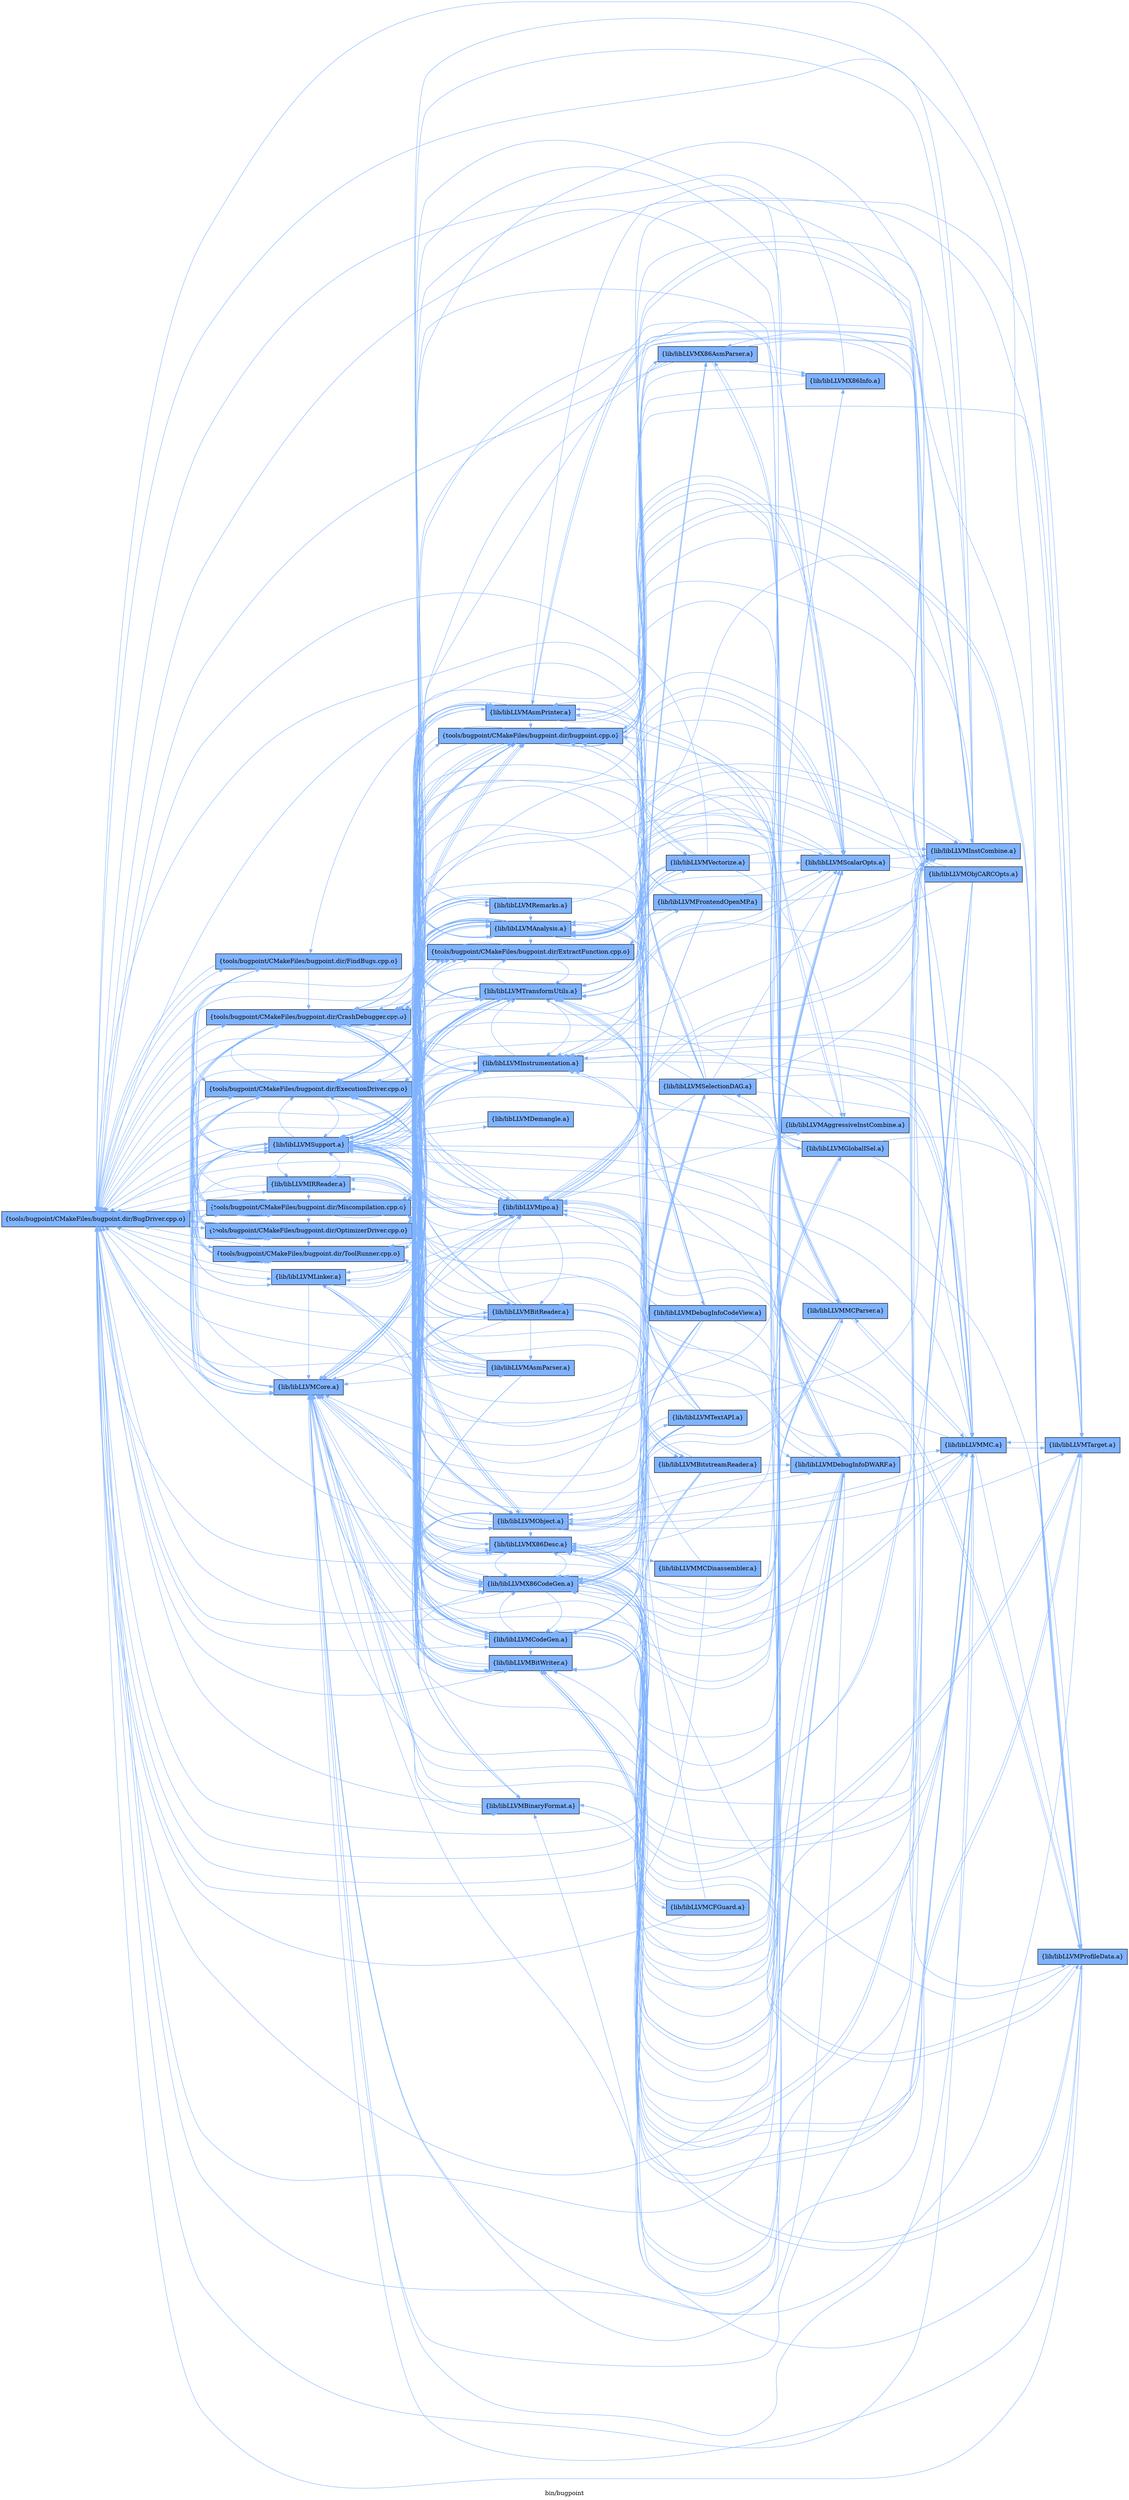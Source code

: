 digraph "bin/bugpoint" {
	label="bin/bugpoint";
	rankdir=LR;
	{ rank=same; Node0x5628b082c288;  }
	{ rank=same; Node0x5628b083e7a8; Node0x5628b083e4d8; Node0x5628b083d5d8; Node0x5628b083d308; Node0x5628b083d8a8; Node0x5628b083c408; Node0x5628b0819778; Node0x5628b0818e18; Node0x5628b08178d8; Node0x5628b083c9a8;  }
	{ rank=same; Node0x5628b083f658; Node0x5628b0837598; Node0x5628b081ab78; Node0x5628b083d3a8; Node0x5628b081b078; Node0x5628b081c478; Node0x5628b081a3a8; Node0x5628b081d468; Node0x5628b081b618; Node0x5628b081cf68; Node0x5628b08263d8; Node0x5628b082a1b8; Node0x5628b0819c78; Node0x5628b0828e58; Node0x5628b0818878; Node0x5628b083e398; Node0x5628b081e868;  }

	Node0x5628b082c288 [shape=record,shape=box,group=1,style=filled,fillcolor="0.600000 0.5 1",label="{tools/bugpoint/CMakeFiles/bugpoint.dir/BugDriver.cpp.o}"];
	Node0x5628b082c288 -> Node0x5628b083e7a8[color="0.600000 0.5 1"];
	Node0x5628b082c288 -> Node0x5628b083e4d8[color="0.600000 0.5 1"];
	Node0x5628b082c288 -> Node0x5628b083d5d8[color="0.600000 0.5 1"];
	Node0x5628b082c288 -> Node0x5628b083d308[color="0.600000 0.5 1"];
	Node0x5628b082c288 -> Node0x5628b083d8a8[color="0.600000 0.5 1"];
	Node0x5628b082c288 -> Node0x5628b083c408[color="0.600000 0.5 1"];
	Node0x5628b082c288 -> Node0x5628b0819778[color="0.600000 0.5 1"];
	Node0x5628b082c288 -> Node0x5628b0818e18[color="0.600000 0.5 1"];
	Node0x5628b082c288 -> Node0x5628b08178d8[color="0.600000 0.5 1"];
	Node0x5628b082c288 -> Node0x5628b083c9a8[color="0.600000 0.5 1"];
	Node0x5628b083e7a8 [shape=record,shape=box,group=1,style=filled,fillcolor="0.600000 0.5 1",label="{tools/bugpoint/CMakeFiles/bugpoint.dir/CrashDebugger.cpp.o}"];
	Node0x5628b083e7a8 -> Node0x5628b082c288[color="0.600000 0.5 1"];
	Node0x5628b083e7a8 -> Node0x5628b083e4d8[color="0.600000 0.5 1"];
	Node0x5628b083e7a8 -> Node0x5628b083f658[color="0.600000 0.5 1"];
	Node0x5628b083e7a8 -> Node0x5628b083d8a8[color="0.600000 0.5 1"];
	Node0x5628b083e7a8 -> Node0x5628b0837598[color="0.600000 0.5 1"];
	Node0x5628b083e7a8 -> Node0x5628b081ab78[color="0.600000 0.5 1"];
	Node0x5628b083e7a8 -> Node0x5628b0819778[color="0.600000 0.5 1"];
	Node0x5628b083e7a8 -> Node0x5628b083c9a8[color="0.600000 0.5 1"];
	Node0x5628b083e7a8 -> Node0x5628b083d3a8[color="0.600000 0.5 1"];
	Node0x5628b083e4d8 [shape=record,shape=box,group=1,style=filled,fillcolor="0.600000 0.5 1",label="{tools/bugpoint/CMakeFiles/bugpoint.dir/ExecutionDriver.cpp.o}"];
	Node0x5628b083e4d8 -> Node0x5628b082c288[color="0.600000 0.5 1"];
	Node0x5628b083e4d8 -> Node0x5628b083e7a8[color="0.600000 0.5 1"];
	Node0x5628b083e4d8 -> Node0x5628b083d8a8[color="0.600000 0.5 1"];
	Node0x5628b083e4d8 -> Node0x5628b083c408[color="0.600000 0.5 1"];
	Node0x5628b083e4d8 -> Node0x5628b083c9a8[color="0.600000 0.5 1"];
	Node0x5628b083d5d8 [shape=record,shape=box,group=1,style=filled,fillcolor="0.600000 0.5 1",label="{tools/bugpoint/CMakeFiles/bugpoint.dir/FindBugs.cpp.o}"];
	Node0x5628b083d5d8 -> Node0x5628b082c288[color="0.600000 0.5 1"];
	Node0x5628b083d5d8 -> Node0x5628b083e7a8[color="0.600000 0.5 1"];
	Node0x5628b083d5d8 -> Node0x5628b083e4d8[color="0.600000 0.5 1"];
	Node0x5628b083d5d8 -> Node0x5628b083d308[color="0.600000 0.5 1"];
	Node0x5628b083d5d8 -> Node0x5628b083d8a8[color="0.600000 0.5 1"];
	Node0x5628b083d5d8 -> Node0x5628b083c9a8[color="0.600000 0.5 1"];
	Node0x5628b083d308 [shape=record,shape=box,group=1,style=filled,fillcolor="0.600000 0.5 1",label="{tools/bugpoint/CMakeFiles/bugpoint.dir/Miscompilation.cpp.o}"];
	Node0x5628b083d308 -> Node0x5628b082c288[color="0.600000 0.5 1"];
	Node0x5628b083d308 -> Node0x5628b083e7a8[color="0.600000 0.5 1"];
	Node0x5628b083d308 -> Node0x5628b083e4d8[color="0.600000 0.5 1"];
	Node0x5628b083d308 -> Node0x5628b083f658[color="0.600000 0.5 1"];
	Node0x5628b083d308 -> Node0x5628b083d5d8[color="0.600000 0.5 1"];
	Node0x5628b083d308 -> Node0x5628b083d8a8[color="0.600000 0.5 1"];
	Node0x5628b083d308 -> Node0x5628b083c408[color="0.600000 0.5 1"];
	Node0x5628b083d308 -> Node0x5628b0837598[color="0.600000 0.5 1"];
	Node0x5628b083d308 -> Node0x5628b0819778[color="0.600000 0.5 1"];
	Node0x5628b083d308 -> Node0x5628b08178d8[color="0.600000 0.5 1"];
	Node0x5628b083d308 -> Node0x5628b083c9a8[color="0.600000 0.5 1"];
	Node0x5628b083d308 -> Node0x5628b083d3a8[color="0.600000 0.5 1"];
	Node0x5628b083d8a8 [shape=record,shape=box,group=1,style=filled,fillcolor="0.600000 0.5 1",label="{tools/bugpoint/CMakeFiles/bugpoint.dir/OptimizerDriver.cpp.o}"];
	Node0x5628b083d8a8 -> Node0x5628b082c288[color="0.600000 0.5 1"];
	Node0x5628b083d8a8 -> Node0x5628b083e7a8[color="0.600000 0.5 1"];
	Node0x5628b083d8a8 -> Node0x5628b083e4d8[color="0.600000 0.5 1"];
	Node0x5628b083d8a8 -> Node0x5628b083c408[color="0.600000 0.5 1"];
	Node0x5628b083d8a8 -> Node0x5628b081b078[color="0.600000 0.5 1"];
	Node0x5628b083d8a8 -> Node0x5628b083c9a8[color="0.600000 0.5 1"];
	Node0x5628b083c408 [shape=record,shape=box,group=1,style=filled,fillcolor="0.600000 0.5 1",label="{tools/bugpoint/CMakeFiles/bugpoint.dir/ToolRunner.cpp.o}"];
	Node0x5628b083c408 -> Node0x5628b082c288[color="0.600000 0.5 1"];
	Node0x5628b083c408 -> Node0x5628b083e7a8[color="0.600000 0.5 1"];
	Node0x5628b083c408 -> Node0x5628b083e4d8[color="0.600000 0.5 1"];
	Node0x5628b083c408 -> Node0x5628b083d5d8[color="0.600000 0.5 1"];
	Node0x5628b083c408 -> Node0x5628b083c9a8[color="0.600000 0.5 1"];
	Node0x5628b0819778 [shape=record,shape=box,group=1,style=filled,fillcolor="0.600000 0.5 1",label="{lib/libLLVMCore.a}"];
	Node0x5628b0819778 -> Node0x5628b082c288[color="0.600000 0.5 1"];
	Node0x5628b0819778 -> Node0x5628b083c9a8[color="0.600000 0.5 1"];
	Node0x5628b0819778 -> Node0x5628b083e7a8[color="0.600000 0.5 1"];
	Node0x5628b0819778 -> Node0x5628b081c478[color="0.600000 0.5 1"];
	Node0x5628b0819778 -> Node0x5628b081ab78[color="0.600000 0.5 1"];
	Node0x5628b0819778 -> Node0x5628b081b078[color="0.600000 0.5 1"];
	Node0x5628b0819778 -> Node0x5628b081a3a8[color="0.600000 0.5 1"];
	Node0x5628b0819778 -> Node0x5628b081d468[color="0.600000 0.5 1"];
	Node0x5628b0819778 -> Node0x5628b081b618[color="0.600000 0.5 1"];
	Node0x5628b0819778 -> Node0x5628b083f658[color="0.600000 0.5 1"];
	Node0x5628b0819778 -> Node0x5628b083d5d8[color="0.600000 0.5 1"];
	Node0x5628b0819778 -> Node0x5628b081cf68[color="0.600000 0.5 1"];
	Node0x5628b0819778 -> Node0x5628b083e4d8[color="0.600000 0.5 1"];
	Node0x5628b0819778 -> Node0x5628b0837598[color="0.600000 0.5 1"];
	Node0x5628b0818e18 [shape=record,shape=box,group=1,style=filled,fillcolor="0.600000 0.5 1",label="{lib/libLLVMIRReader.a}"];
	Node0x5628b0818e18 -> Node0x5628b082c288[color="0.600000 0.5 1"];
	Node0x5628b0818e18 -> Node0x5628b083e7a8[color="0.600000 0.5 1"];
	Node0x5628b0818e18 -> Node0x5628b083d308[color="0.600000 0.5 1"];
	Node0x5628b0818e18 -> Node0x5628b081a3a8[color="0.600000 0.5 1"];
	Node0x5628b0818e18 -> Node0x5628b0819778[color="0.600000 0.5 1"];
	Node0x5628b0818e18 -> Node0x5628b083c9a8[color="0.600000 0.5 1"];
	Node0x5628b0818e18 -> Node0x5628b08263d8[color="0.600000 0.5 1"];
	Node0x5628b0818e18 -> Node0x5628b082a1b8[color="0.600000 0.5 1"];
	Node0x5628b08178d8 [shape=record,shape=box,group=1,style=filled,fillcolor="0.600000 0.5 1",label="{lib/libLLVMLinker.a}"];
	Node0x5628b08178d8 -> Node0x5628b082c288[color="0.600000 0.5 1"];
	Node0x5628b08178d8 -> Node0x5628b083e7a8[color="0.600000 0.5 1"];
	Node0x5628b08178d8 -> Node0x5628b081c478[color="0.600000 0.5 1"];
	Node0x5628b08178d8 -> Node0x5628b081ab78[color="0.600000 0.5 1"];
	Node0x5628b08178d8 -> Node0x5628b0819778[color="0.600000 0.5 1"];
	Node0x5628b08178d8 -> Node0x5628b0819c78[color="0.600000 0.5 1"];
	Node0x5628b08178d8 -> Node0x5628b083c9a8[color="0.600000 0.5 1"];
	Node0x5628b08178d8 -> Node0x5628b083d3a8[color="0.600000 0.5 1"];
	Node0x5628b08178d8 -> Node0x5628b0828e58[color="0.600000 0.5 1"];
	Node0x5628b083c9a8 [shape=record,shape=box,group=1,style=filled,fillcolor="0.600000 0.5 1",label="{lib/libLLVMSupport.a}"];
	Node0x5628b083c9a8 -> Node0x5628b082c288[color="0.600000 0.5 1"];
	Node0x5628b083c9a8 -> Node0x5628b083e7a8[color="0.600000 0.5 1"];
	Node0x5628b083c9a8 -> Node0x5628b083e4d8[color="0.600000 0.5 1"];
	Node0x5628b083c9a8 -> Node0x5628b081c478[color="0.600000 0.5 1"];
	Node0x5628b083c9a8 -> Node0x5628b081ab78[color="0.600000 0.5 1"];
	Node0x5628b083c9a8 -> Node0x5628b081a3a8[color="0.600000 0.5 1"];
	Node0x5628b083c9a8 -> Node0x5628b0819778[color="0.600000 0.5 1"];
	Node0x5628b083c9a8 -> Node0x5628b0837598[color="0.600000 0.5 1"];
	Node0x5628b083c9a8 -> Node0x5628b081b078[color="0.600000 0.5 1"];
	Node0x5628b083c9a8 -> Node0x5628b083c408[color="0.600000 0.5 1"];
	Node0x5628b083c9a8 -> Node0x5628b081b618[color="0.600000 0.5 1"];
	Node0x5628b083c9a8 -> Node0x5628b0818878[color="0.600000 0.5 1"];
	Node0x5628b083c9a8 -> Node0x5628b0818e18[color="0.600000 0.5 1"];
	Node0x5628b083c9a8 -> Node0x5628b0819c78[color="0.600000 0.5 1"];
	Node0x5628b083c9a8 -> Node0x5628b083f658[color="0.600000 0.5 1"];
	Node0x5628b083c9a8 -> Node0x5628b083e398[color="0.600000 0.5 1"];
	Node0x5628b083c9a8 -> Node0x5628b081e868[color="0.600000 0.5 1"];
	Node0x5628b083c9a8 -> Node0x5628b0828e58[color="0.600000 0.5 1"];
	Node0x5628b083f658 [shape=record,shape=box,group=1,style=filled,fillcolor="0.600000 0.5 1",label="{tools/bugpoint/CMakeFiles/bugpoint.dir/ExtractFunction.cpp.o}"];
	Node0x5628b083f658 -> Node0x5628b082c288[color="0.600000 0.5 1"];
	Node0x5628b083f658 -> Node0x5628b083e7a8[color="0.600000 0.5 1"];
	Node0x5628b083f658 -> Node0x5628b083e4d8[color="0.600000 0.5 1"];
	Node0x5628b083f658 -> Node0x5628b083d8a8[color="0.600000 0.5 1"];
	Node0x5628b083f658 -> Node0x5628b0819778[color="0.600000 0.5 1"];
	Node0x5628b083f658 -> Node0x5628b083c9a8[color="0.600000 0.5 1"];
	Node0x5628b083f658 -> Node0x5628b083d3a8[color="0.600000 0.5 1"];
	Node0x5628b0837598 [shape=record,shape=box,group=1,style=filled,fillcolor="0.600000 0.5 1",label="{tools/bugpoint/CMakeFiles/bugpoint.dir/bugpoint.cpp.o}"];
	Node0x5628b0837598 -> Node0x5628b082c288[color="0.600000 0.5 1"];
	Node0x5628b0837598 -> Node0x5628b083e7a8[color="0.600000 0.5 1"];
	Node0x5628b0837598 -> Node0x5628b083e4d8[color="0.600000 0.5 1"];
	Node0x5628b0837598 -> Node0x5628b081bf78[color="0.600000 0.5 1"];
	Node0x5628b0837598 -> Node0x5628b081c478[color="0.600000 0.5 1"];
	Node0x5628b0837598 -> Node0x5628b081b618[color="0.600000 0.5 1"];
	Node0x5628b0837598 -> Node0x5628b081bb18[color="0.600000 0.5 1"];
	Node0x5628b0837598 -> Node0x5628b081ab78[color="0.600000 0.5 1"];
	Node0x5628b0837598 -> Node0x5628b081a3a8[color="0.600000 0.5 1"];
	Node0x5628b0837598 -> Node0x5628b0819778[color="0.600000 0.5 1"];
	Node0x5628b0837598 -> Node0x5628b0819c78[color="0.600000 0.5 1"];
	Node0x5628b0837598 -> Node0x5628b0819318[color="0.600000 0.5 1"];
	Node0x5628b0837598 -> Node0x5628b0818378[color="0.600000 0.5 1"];
	Node0x5628b0837598 -> Node0x5628b0818878[color="0.600000 0.5 1"];
	Node0x5628b0837598 -> Node0x5628b083bfa8[color="0.600000 0.5 1"];
	Node0x5628b0837598 -> Node0x5628b083c4f8[color="0.600000 0.5 1"];
	Node0x5628b0837598 -> Node0x5628b083c9a8[color="0.600000 0.5 1"];
	Node0x5628b0837598 -> Node0x5628b083d0d8[color="0.600000 0.5 1"];
	Node0x5628b0837598 -> Node0x5628b083d3a8[color="0.600000 0.5 1"];
	Node0x5628b0837598 -> Node0x5628b083d948[color="0.600000 0.5 1"];
	Node0x5628b081ab78 [shape=record,shape=box,group=1,style=filled,fillcolor="0.600000 0.5 1",label="{lib/libLLVMAnalysis.a}"];
	Node0x5628b081ab78 -> Node0x5628b082c288[color="0.600000 0.5 1"];
	Node0x5628b081ab78 -> Node0x5628b083e7a8[color="0.600000 0.5 1"];
	Node0x5628b081ab78 -> Node0x5628b081c478[color="0.600000 0.5 1"];
	Node0x5628b081ab78 -> Node0x5628b0819778[color="0.600000 0.5 1"];
	Node0x5628b081ab78 -> Node0x5628b083c9a8[color="0.600000 0.5 1"];
	Node0x5628b081ab78 -> Node0x5628b0837598[color="0.600000 0.5 1"];
	Node0x5628b081ab78 -> Node0x5628b083e4d8[color="0.600000 0.5 1"];
	Node0x5628b081ab78 -> Node0x5628b083d308[color="0.600000 0.5 1"];
	Node0x5628b081ab78 -> Node0x5628b083f658[color="0.600000 0.5 1"];
	Node0x5628b081ab78 -> Node0x5628b081d468[color="0.600000 0.5 1"];
	Node0x5628b081ab78 -> Node0x5628b0828e58[color="0.600000 0.5 1"];
	Node0x5628b081ab78 -> Node0x5628b0828908[color="0.600000 0.5 1"];
	Node0x5628b081ab78 -> Node0x5628b081a3a8[color="0.600000 0.5 1"];
	Node0x5628b081ab78 -> Node0x5628b083c408[color="0.600000 0.5 1"];
	Node0x5628b081ab78 -> Node0x5628b083c4f8[color="0.600000 0.5 1"];
	Node0x5628b081ab78 -> Node0x5628b0819c78[color="0.600000 0.5 1"];
	Node0x5628b083d3a8 [shape=record,shape=box,group=1,style=filled,fillcolor="0.600000 0.5 1",label="{lib/libLLVMTransformUtils.a}"];
	Node0x5628b083d3a8 -> Node0x5628b082c288[color="0.600000 0.5 1"];
	Node0x5628b083d3a8 -> Node0x5628b083c9a8[color="0.600000 0.5 1"];
	Node0x5628b083d3a8 -> Node0x5628b083e7a8[color="0.600000 0.5 1"];
	Node0x5628b083d3a8 -> Node0x5628b083e4d8[color="0.600000 0.5 1"];
	Node0x5628b083d3a8 -> Node0x5628b081c478[color="0.600000 0.5 1"];
	Node0x5628b083d3a8 -> Node0x5628b081ab78[color="0.600000 0.5 1"];
	Node0x5628b083d3a8 -> Node0x5628b081a3a8[color="0.600000 0.5 1"];
	Node0x5628b083d3a8 -> Node0x5628b0819778[color="0.600000 0.5 1"];
	Node0x5628b083d3a8 -> Node0x5628b0819c78[color="0.600000 0.5 1"];
	Node0x5628b083d3a8 -> Node0x5628b083c4f8[color="0.600000 0.5 1"];
	Node0x5628b083d3a8 -> Node0x5628b083d308[color="0.600000 0.5 1"];
	Node0x5628b083d3a8 -> Node0x5628b0837598[color="0.600000 0.5 1"];
	Node0x5628b083d3a8 -> Node0x5628b0818378[color="0.600000 0.5 1"];
	Node0x5628b083d3a8 -> Node0x5628b081b078[color="0.600000 0.5 1"];
	Node0x5628b083d3a8 -> Node0x5628b083bfa8[color="0.600000 0.5 1"];
	Node0x5628b083d3a8 -> Node0x5628b083c408[color="0.600000 0.5 1"];
	Node0x5628b083d3a8 -> Node0x5628b083f658[color="0.600000 0.5 1"];
	Node0x5628b083d3a8 -> Node0x5628b0818878[color="0.600000 0.5 1"];
	Node0x5628b083d3a8 -> Node0x5628b08178d8[color="0.600000 0.5 1"];
	Node0x5628b081b078 [shape=record,shape=box,group=1,style=filled,fillcolor="0.600000 0.5 1",label="{lib/libLLVMBitWriter.a}"];
	Node0x5628b081b078 -> Node0x5628b082c288[color="0.600000 0.5 1"];
	Node0x5628b081b078 -> Node0x5628b083e7a8[color="0.600000 0.5 1"];
	Node0x5628b081b078 -> Node0x5628b0837598[color="0.600000 0.5 1"];
	Node0x5628b081b078 -> Node0x5628b081c478[color="0.600000 0.5 1"];
	Node0x5628b081b078 -> Node0x5628b081ab78[color="0.600000 0.5 1"];
	Node0x5628b081b078 -> Node0x5628b0819778[color="0.600000 0.5 1"];
	Node0x5628b081b078 -> Node0x5628b083c9a8[color="0.600000 0.5 1"];
	Node0x5628b081b078 -> Node0x5628b0828e58[color="0.600000 0.5 1"];
	Node0x5628b081b078 -> Node0x5628b0828408[color="0.600000 0.5 1"];
	Node0x5628b081bf78 [shape=record,shape=box,group=1,style=filled,fillcolor="0.600000 0.5 1",label="{lib/libLLVMX86AsmParser.a}"];
	Node0x5628b081bf78 -> Node0x5628b082c288[color="0.600000 0.5 1"];
	Node0x5628b081bf78 -> Node0x5628b083e7a8[color="0.600000 0.5 1"];
	Node0x5628b081bf78 -> Node0x5628b081b618[color="0.600000 0.5 1"];
	Node0x5628b081bf78 -> Node0x5628b081bb18[color="0.600000 0.5 1"];
	Node0x5628b081bf78 -> Node0x5628b083c9a8[color="0.600000 0.5 1"];
	Node0x5628b081bf78 -> Node0x5628b0827f08[color="0.600000 0.5 1"];
	Node0x5628b081bf78 -> Node0x5628b0828408[color="0.600000 0.5 1"];
	Node0x5628b081c478 [shape=record,shape=box,group=1,style=filled,fillcolor="0.600000 0.5 1",label="{lib/libLLVMX86CodeGen.a}"];
	Node0x5628b081c478 -> Node0x5628b082c288[color="0.600000 0.5 1"];
	Node0x5628b081c478 -> Node0x5628b0837598[color="0.600000 0.5 1"];
	Node0x5628b081c478 -> Node0x5628b081b618[color="0.600000 0.5 1"];
	Node0x5628b081c478 -> Node0x5628b081bb18[color="0.600000 0.5 1"];
	Node0x5628b081c478 -> Node0x5628b081a3a8[color="0.600000 0.5 1"];
	Node0x5628b081c478 -> Node0x5628b0819778[color="0.600000 0.5 1"];
	Node0x5628b081c478 -> Node0x5628b083c9a8[color="0.600000 0.5 1"];
	Node0x5628b081c478 -> Node0x5628b083e398[color="0.600000 0.5 1"];
	Node0x5628b081c478 -> Node0x5628b0828408[color="0.600000 0.5 1"];
	Node0x5628b081c478 -> Node0x5628b083e7a8[color="0.600000 0.5 1"];
	Node0x5628b081c478 -> Node0x5628b081ab78[color="0.600000 0.5 1"];
	Node0x5628b081c478 -> Node0x5628b082c058[color="0.600000 0.5 1"];
	Node0x5628b081c478 -> Node0x5628b083d0d8[color="0.600000 0.5 1"];
	Node0x5628b081c478 -> Node0x5628b083f1a8[color="0.600000 0.5 1"];
	Node0x5628b081c478 -> Node0x5628b082d098[color="0.600000 0.5 1"];
	Node0x5628b081c478 -> Node0x5628b0828908[color="0.600000 0.5 1"];
	Node0x5628b081c478 -> Node0x5628b083d3a8[color="0.600000 0.5 1"];
	Node0x5628b081b618 [shape=record,shape=box,group=1,style=filled,fillcolor="0.600000 0.5 1",label="{lib/libLLVMX86Desc.a}"];
	Node0x5628b081b618 -> Node0x5628b082c288[color="0.600000 0.5 1"];
	Node0x5628b081b618 -> Node0x5628b083e7a8[color="0.600000 0.5 1"];
	Node0x5628b081b618 -> Node0x5628b083c9a8[color="0.600000 0.5 1"];
	Node0x5628b081b618 -> Node0x5628b0828408[color="0.600000 0.5 1"];
	Node0x5628b081b618 -> Node0x5628b081c478[color="0.600000 0.5 1"];
	Node0x5628b081b618 -> Node0x5628b081bb18[color="0.600000 0.5 1"];
	Node0x5628b081b618 -> Node0x5628b083dda8[color="0.600000 0.5 1"];
	Node0x5628b081b618 -> Node0x5628b0837598[color="0.600000 0.5 1"];
	Node0x5628b081b618 -> Node0x5628b081bf78[color="0.600000 0.5 1"];
	Node0x5628b081b618 -> Node0x5628b081d468[color="0.600000 0.5 1"];
	Node0x5628b081bb18 [shape=record,shape=box,group=1,style=filled,fillcolor="0.600000 0.5 1",label="{lib/libLLVMX86Info.a}"];
	Node0x5628b081bb18 -> Node0x5628b082c288[color="0.600000 0.5 1"];
	Node0x5628b081bb18 -> Node0x5628b083c9a8[color="0.600000 0.5 1"];
	Node0x5628b081a3a8 [shape=record,shape=box,group=1,style=filled,fillcolor="0.600000 0.5 1",label="{lib/libLLVMCodeGen.a}"];
	Node0x5628b081a3a8 -> Node0x5628b082c288[color="0.600000 0.5 1"];
	Node0x5628b081a3a8 -> Node0x5628b083e7a8[color="0.600000 0.5 1"];
	Node0x5628b081a3a8 -> Node0x5628b081c478[color="0.600000 0.5 1"];
	Node0x5628b081a3a8 -> Node0x5628b081ab78[color="0.600000 0.5 1"];
	Node0x5628b081a3a8 -> Node0x5628b0819778[color="0.600000 0.5 1"];
	Node0x5628b081a3a8 -> Node0x5628b083c9a8[color="0.600000 0.5 1"];
	Node0x5628b081a3a8 -> Node0x5628b0837598[color="0.600000 0.5 1"];
	Node0x5628b081a3a8 -> Node0x5628b0828408[color="0.600000 0.5 1"];
	Node0x5628b081a3a8 -> Node0x5628b083d3a8[color="0.600000 0.5 1"];
	Node0x5628b081a3a8 -> Node0x5628b081b618[color="0.600000 0.5 1"];
	Node0x5628b081a3a8 -> Node0x5628b083e4d8[color="0.600000 0.5 1"];
	Node0x5628b081a3a8 -> Node0x5628b083d0d8[color="0.600000 0.5 1"];
	Node0x5628b081a3a8 -> Node0x5628b083f658[color="0.600000 0.5 1"];
	Node0x5628b081a3a8 -> Node0x5628b081b078[color="0.600000 0.5 1"];
	Node0x5628b081a3a8 -> Node0x5628b083c408[color="0.600000 0.5 1"];
	Node0x5628b081a3a8 -> Node0x5628b0828908[color="0.600000 0.5 1"];
	Node0x5628b081a3a8 -> Node0x5628b083c4f8[color="0.600000 0.5 1"];
	Node0x5628b081a3a8 -> Node0x5628b083d308[color="0.600000 0.5 1"];
	Node0x5628b081a3a8 -> Node0x5628b083e398[color="0.600000 0.5 1"];
	Node0x5628b0819c78 [shape=record,shape=box,group=1,style=filled,fillcolor="0.600000 0.5 1",label="{lib/libLLVMipo.a}"];
	Node0x5628b0819c78 -> Node0x5628b082c288[color="0.600000 0.5 1"];
	Node0x5628b0819c78 -> Node0x5628b081c478[color="0.600000 0.5 1"];
	Node0x5628b0819c78 -> Node0x5628b081ab78[color="0.600000 0.5 1"];
	Node0x5628b0819c78 -> Node0x5628b081a3a8[color="0.600000 0.5 1"];
	Node0x5628b0819c78 -> Node0x5628b0819778[color="0.600000 0.5 1"];
	Node0x5628b0819c78 -> Node0x5628b083c9a8[color="0.600000 0.5 1"];
	Node0x5628b0819c78 -> Node0x5628b083d3a8[color="0.600000 0.5 1"];
	Node0x5628b0819c78 -> Node0x5628b083d308[color="0.600000 0.5 1"];
	Node0x5628b0819c78 -> Node0x5628b081b078[color="0.600000 0.5 1"];
	Node0x5628b0819c78 -> Node0x5628b083e7a8[color="0.600000 0.5 1"];
	Node0x5628b0819c78 -> Node0x5628b083e4d8[color="0.600000 0.5 1"];
	Node0x5628b0819c78 -> Node0x5628b0837598[color="0.600000 0.5 1"];
	Node0x5628b0819c78 -> Node0x5628b0818e18[color="0.600000 0.5 1"];
	Node0x5628b0819c78 -> Node0x5628b08178d8[color="0.600000 0.5 1"];
	Node0x5628b0819c78 -> Node0x5628b082a1b8[color="0.600000 0.5 1"];
	Node0x5628b0819c78 -> Node0x5628b08278c8[color="0.600000 0.5 1"];
	Node0x5628b0819c78 -> Node0x5628b0819318[color="0.600000 0.5 1"];
	Node0x5628b0819c78 -> Node0x5628b0818378[color="0.600000 0.5 1"];
	Node0x5628b0819c78 -> Node0x5628b0818878[color="0.600000 0.5 1"];
	Node0x5628b0819c78 -> Node0x5628b083c4f8[color="0.600000 0.5 1"];
	Node0x5628b0819c78 -> Node0x5628b083d948[color="0.600000 0.5 1"];
	Node0x5628b0819c78 -> Node0x5628b0828908[color="0.600000 0.5 1"];
	Node0x5628b0819c78 -> Node0x5628b083f658[color="0.600000 0.5 1"];
	Node0x5628b0819c78 -> Node0x5628b083c408[color="0.600000 0.5 1"];
	Node0x5628b0819318 [shape=record,shape=box,group=1,style=filled,fillcolor="0.600000 0.5 1",label="{lib/libLLVMAggressiveInstCombine.a}"];
	Node0x5628b0819318 -> Node0x5628b082c288[color="0.600000 0.5 1"];
	Node0x5628b0819318 -> Node0x5628b081c478[color="0.600000 0.5 1"];
	Node0x5628b0819318 -> Node0x5628b081ab78[color="0.600000 0.5 1"];
	Node0x5628b0819318 -> Node0x5628b081a3a8[color="0.600000 0.5 1"];
	Node0x5628b0819318 -> Node0x5628b0819778[color="0.600000 0.5 1"];
	Node0x5628b0819318 -> Node0x5628b083c9a8[color="0.600000 0.5 1"];
	Node0x5628b0819318 -> Node0x5628b083d3a8[color="0.600000 0.5 1"];
	Node0x5628b0818378 [shape=record,shape=box,group=1,style=filled,fillcolor="0.600000 0.5 1",label="{lib/libLLVMInstCombine.a}"];
	Node0x5628b0818378 -> Node0x5628b082c288[color="0.600000 0.5 1"];
	Node0x5628b0818378 -> Node0x5628b083e7a8[color="0.600000 0.5 1"];
	Node0x5628b0818378 -> Node0x5628b083e4d8[color="0.600000 0.5 1"];
	Node0x5628b0818378 -> Node0x5628b0837598[color="0.600000 0.5 1"];
	Node0x5628b0818378 -> Node0x5628b081c478[color="0.600000 0.5 1"];
	Node0x5628b0818378 -> Node0x5628b081ab78[color="0.600000 0.5 1"];
	Node0x5628b0818378 -> Node0x5628b081a3a8[color="0.600000 0.5 1"];
	Node0x5628b0818378 -> Node0x5628b0819778[color="0.600000 0.5 1"];
	Node0x5628b0818378 -> Node0x5628b0819c78[color="0.600000 0.5 1"];
	Node0x5628b0818378 -> Node0x5628b083c9a8[color="0.600000 0.5 1"];
	Node0x5628b0818378 -> Node0x5628b083d3a8[color="0.600000 0.5 1"];
	Node0x5628b0818378 -> Node0x5628b083d308[color="0.600000 0.5 1"];
	Node0x5628b0818378 -> Node0x5628b081b078[color="0.600000 0.5 1"];
	Node0x5628b0818878 [shape=record,shape=box,group=1,style=filled,fillcolor="0.600000 0.5 1",label="{lib/libLLVMInstrumentation.a}"];
	Node0x5628b0818878 -> Node0x5628b082c288[color="0.600000 0.5 1"];
	Node0x5628b0818878 -> Node0x5628b083e7a8[color="0.600000 0.5 1"];
	Node0x5628b0818878 -> Node0x5628b081c478[color="0.600000 0.5 1"];
	Node0x5628b0818878 -> Node0x5628b081ab78[color="0.600000 0.5 1"];
	Node0x5628b0818878 -> Node0x5628b0819778[color="0.600000 0.5 1"];
	Node0x5628b0818878 -> Node0x5628b083c9a8[color="0.600000 0.5 1"];
	Node0x5628b0818878 -> Node0x5628b0819c78[color="0.600000 0.5 1"];
	Node0x5628b0818878 -> Node0x5628b0828908[color="0.600000 0.5 1"];
	Node0x5628b0818878 -> Node0x5628b083e4d8[color="0.600000 0.5 1"];
	Node0x5628b0818878 -> Node0x5628b083d308[color="0.600000 0.5 1"];
	Node0x5628b0818878 -> Node0x5628b0837598[color="0.600000 0.5 1"];
	Node0x5628b0818878 -> Node0x5628b081a3a8[color="0.600000 0.5 1"];
	Node0x5628b0818878 -> Node0x5628b0818378[color="0.600000 0.5 1"];
	Node0x5628b0818878 -> Node0x5628b083d3a8[color="0.600000 0.5 1"];
	Node0x5628b0818878 -> Node0x5628b0828408[color="0.600000 0.5 1"];
	Node0x5628b083bfa8 [shape=record,shape=box,group=1,style=filled,fillcolor="0.600000 0.5 1",label="{lib/libLLVMObjCARCOpts.a}"];
	Node0x5628b083bfa8 -> Node0x5628b082c288[color="0.600000 0.5 1"];
	Node0x5628b083bfa8 -> Node0x5628b081c478[color="0.600000 0.5 1"];
	Node0x5628b083bfa8 -> Node0x5628b081ab78[color="0.600000 0.5 1"];
	Node0x5628b083bfa8 -> Node0x5628b0819778[color="0.600000 0.5 1"];
	Node0x5628b083bfa8 -> Node0x5628b083c9a8[color="0.600000 0.5 1"];
	Node0x5628b083bfa8 -> Node0x5628b083d3a8[color="0.600000 0.5 1"];
	Node0x5628b083bfa8 -> Node0x5628b0837598[color="0.600000 0.5 1"];
	Node0x5628b083bfa8 -> Node0x5628b081a3a8[color="0.600000 0.5 1"];
	Node0x5628b083c4f8 [shape=record,shape=box,group=1,style=filled,fillcolor="0.600000 0.5 1",label="{lib/libLLVMScalarOpts.a}"];
	Node0x5628b083c4f8 -> Node0x5628b082c288[color="0.600000 0.5 1"];
	Node0x5628b083c4f8 -> Node0x5628b083e7a8[color="0.600000 0.5 1"];
	Node0x5628b083c4f8 -> Node0x5628b081c478[color="0.600000 0.5 1"];
	Node0x5628b083c4f8 -> Node0x5628b081ab78[color="0.600000 0.5 1"];
	Node0x5628b083c4f8 -> Node0x5628b0819778[color="0.600000 0.5 1"];
	Node0x5628b083c4f8 -> Node0x5628b0819c78[color="0.600000 0.5 1"];
	Node0x5628b083c4f8 -> Node0x5628b083c9a8[color="0.600000 0.5 1"];
	Node0x5628b083c4f8 -> Node0x5628b083d3a8[color="0.600000 0.5 1"];
	Node0x5628b083c4f8 -> Node0x5628b0837598[color="0.600000 0.5 1"];
	Node0x5628b083c4f8 -> Node0x5628b081a3a8[color="0.600000 0.5 1"];
	Node0x5628b083c4f8 -> Node0x5628b0818378[color="0.600000 0.5 1"];
	Node0x5628b083c4f8 -> Node0x5628b0818878[color="0.600000 0.5 1"];
	Node0x5628b083c4f8 -> Node0x5628b083e4d8[color="0.600000 0.5 1"];
	Node0x5628b083c4f8 -> Node0x5628b081b078[color="0.600000 0.5 1"];
	Node0x5628b083c4f8 -> Node0x5628b083bfa8[color="0.600000 0.5 1"];
	Node0x5628b083c4f8 -> Node0x5628b083f658[color="0.600000 0.5 1"];
	Node0x5628b083c4f8 -> Node0x5628b083d308[color="0.600000 0.5 1"];
	Node0x5628b083d0d8 [shape=record,shape=box,group=1,style=filled,fillcolor="0.600000 0.5 1",label="{lib/libLLVMTarget.a}"];
	Node0x5628b083d0d8 -> Node0x5628b082c288[color="0.600000 0.5 1"];
	Node0x5628b083d0d8 -> Node0x5628b081c478[color="0.600000 0.5 1"];
	Node0x5628b083d0d8 -> Node0x5628b081ab78[color="0.600000 0.5 1"];
	Node0x5628b083d0d8 -> Node0x5628b0819778[color="0.600000 0.5 1"];
	Node0x5628b083d0d8 -> Node0x5628b083c9a8[color="0.600000 0.5 1"];
	Node0x5628b083d0d8 -> Node0x5628b081a3a8[color="0.600000 0.5 1"];
	Node0x5628b083d0d8 -> Node0x5628b0828408[color="0.600000 0.5 1"];
	Node0x5628b083d948 [shape=record,shape=box,group=1,style=filled,fillcolor="0.600000 0.5 1",label="{lib/libLLVMVectorize.a}"];
	Node0x5628b083d948 -> Node0x5628b082c288[color="0.600000 0.5 1"];
	Node0x5628b083d948 -> Node0x5628b081c478[color="0.600000 0.5 1"];
	Node0x5628b083d948 -> Node0x5628b081ab78[color="0.600000 0.5 1"];
	Node0x5628b083d948 -> Node0x5628b081a3a8[color="0.600000 0.5 1"];
	Node0x5628b083d948 -> Node0x5628b0819778[color="0.600000 0.5 1"];
	Node0x5628b083d948 -> Node0x5628b0818378[color="0.600000 0.5 1"];
	Node0x5628b083d948 -> Node0x5628b083c4f8[color="0.600000 0.5 1"];
	Node0x5628b083d948 -> Node0x5628b083c9a8[color="0.600000 0.5 1"];
	Node0x5628b083d948 -> Node0x5628b083d3a8[color="0.600000 0.5 1"];
	Node0x5628b083d948 -> Node0x5628b083e7a8[color="0.600000 0.5 1"];
	Node0x5628b083d948 -> Node0x5628b083d308[color="0.600000 0.5 1"];
	Node0x5628b083d948 -> Node0x5628b0837598[color="0.600000 0.5 1"];
	Node0x5628b083d948 -> Node0x5628b0819c78[color="0.600000 0.5 1"];
	Node0x5628b083d948 -> Node0x5628b0819318[color="0.600000 0.5 1"];
	Node0x5628b083d948 -> Node0x5628b0818878[color="0.600000 0.5 1"];
	Node0x5628b0827f08 [shape=record,shape=box,group=1,style=filled,fillcolor="0.600000 0.5 1",label="{lib/libLLVMMCParser.a}"];
	Node0x5628b0827f08 -> Node0x5628b082c288[color="0.600000 0.5 1"];
	Node0x5628b0827f08 -> Node0x5628b083e7a8[color="0.600000 0.5 1"];
	Node0x5628b0827f08 -> Node0x5628b081bf78[color="0.600000 0.5 1"];
	Node0x5628b0827f08 -> Node0x5628b081c478[color="0.600000 0.5 1"];
	Node0x5628b0827f08 -> Node0x5628b081b618[color="0.600000 0.5 1"];
	Node0x5628b0827f08 -> Node0x5628b081ab78[color="0.600000 0.5 1"];
	Node0x5628b0827f08 -> Node0x5628b081a3a8[color="0.600000 0.5 1"];
	Node0x5628b0827f08 -> Node0x5628b0819c78[color="0.600000 0.5 1"];
	Node0x5628b0827f08 -> Node0x5628b083c9a8[color="0.600000 0.5 1"];
	Node0x5628b0827f08 -> Node0x5628b083e398[color="0.600000 0.5 1"];
	Node0x5628b0827f08 -> Node0x5628b0828e58[color="0.600000 0.5 1"];
	Node0x5628b0827f08 -> Node0x5628b0828408[color="0.600000 0.5 1"];
	Node0x5628b0827f08 -> Node0x5628b0819778[color="0.600000 0.5 1"];
	Node0x5628b0827f08 -> Node0x5628b0837598[color="0.600000 0.5 1"];
	Node0x5628b0828408 [shape=record,shape=box,group=1,style=filled,fillcolor="0.600000 0.5 1",label="{lib/libLLVMMC.a}"];
	Node0x5628b0828408 -> Node0x5628b082c288[color="0.600000 0.5 1"];
	Node0x5628b0828408 -> Node0x5628b081b618[color="0.600000 0.5 1"];
	Node0x5628b0828408 -> Node0x5628b083c9a8[color="0.600000 0.5 1"];
	Node0x5628b0828408 -> Node0x5628b083e7a8[color="0.600000 0.5 1"];
	Node0x5628b0828408 -> Node0x5628b083e4d8[color="0.600000 0.5 1"];
	Node0x5628b0828408 -> Node0x5628b081b078[color="0.600000 0.5 1"];
	Node0x5628b0828408 -> Node0x5628b081a3a8[color="0.600000 0.5 1"];
	Node0x5628b0828408 -> Node0x5628b083e398[color="0.600000 0.5 1"];
	Node0x5628b0828408 -> Node0x5628b0827f08[color="0.600000 0.5 1"];
	Node0x5628b0828408 -> Node0x5628b081ab78[color="0.600000 0.5 1"];
	Node0x5628b0828408 -> Node0x5628b0819778[color="0.600000 0.5 1"];
	Node0x5628b0828408 -> Node0x5628b0828e58[color="0.600000 0.5 1"];
	Node0x5628b0828408 -> Node0x5628b081bf78[color="0.600000 0.5 1"];
	Node0x5628b0828408 -> Node0x5628b081c478[color="0.600000 0.5 1"];
	Node0x5628b0828408 -> Node0x5628b0818e18[color="0.600000 0.5 1"];
	Node0x5628b0828408 -> Node0x5628b0818878[color="0.600000 0.5 1"];
	Node0x5628b0828408 -> Node0x5628b083d0d8[color="0.600000 0.5 1"];
	Node0x5628b0828408 -> Node0x5628b0828908[color="0.600000 0.5 1"];
	Node0x5628b0828408 -> Node0x5628b081d468[color="0.600000 0.5 1"];
	Node0x5628b083e398 [shape=record,shape=box,group=1,style=filled,fillcolor="0.600000 0.5 1",label="{lib/libLLVMAsmPrinter.a}"];
	Node0x5628b083e398 -> Node0x5628b082c288[color="0.600000 0.5 1"];
	Node0x5628b083e398 -> Node0x5628b083e7a8[color="0.600000 0.5 1"];
	Node0x5628b083e398 -> Node0x5628b0837598[color="0.600000 0.5 1"];
	Node0x5628b083e398 -> Node0x5628b081c478[color="0.600000 0.5 1"];
	Node0x5628b083e398 -> Node0x5628b081b618[color="0.600000 0.5 1"];
	Node0x5628b083e398 -> Node0x5628b081ab78[color="0.600000 0.5 1"];
	Node0x5628b083e398 -> Node0x5628b081a3a8[color="0.600000 0.5 1"];
	Node0x5628b083e398 -> Node0x5628b0819778[color="0.600000 0.5 1"];
	Node0x5628b083e398 -> Node0x5628b0819c78[color="0.600000 0.5 1"];
	Node0x5628b083e398 -> Node0x5628b083c9a8[color="0.600000 0.5 1"];
	Node0x5628b083e398 -> Node0x5628b083d0d8[color="0.600000 0.5 1"];
	Node0x5628b083e398 -> Node0x5628b083d3a8[color="0.600000 0.5 1"];
	Node0x5628b083e398 -> Node0x5628b0828408[color="0.600000 0.5 1"];
	Node0x5628b083e398 -> Node0x5628b081d468[color="0.600000 0.5 1"];
	Node0x5628b083e398 -> Node0x5628b081cf68[color="0.600000 0.5 1"];
	Node0x5628b083e398 -> Node0x5628b083d5d8[color="0.600000 0.5 1"];
	Node0x5628b083e398 -> Node0x5628b081bf78[color="0.600000 0.5 1"];
	Node0x5628b083e398 -> Node0x5628b0827f08[color="0.600000 0.5 1"];
	Node0x5628b083e398 -> Node0x5628b083e7f8[color="0.600000 0.5 1"];
	Node0x5628b083e398 -> Node0x5628b081b078[color="0.600000 0.5 1"];
	Node0x5628b083e398 -> Node0x5628b083e4d8[color="0.600000 0.5 1"];
	Node0x5628b083e398 -> Node0x5628b0829bc8[color="0.600000 0.5 1"];
	Node0x5628b082c058 [shape=record,shape=box,group=1,style=filled,fillcolor="0.600000 0.5 1",label="{lib/libLLVMSelectionDAG.a}"];
	Node0x5628b082c058 -> Node0x5628b082c288[color="0.600000 0.5 1"];
	Node0x5628b082c058 -> Node0x5628b083e7a8[color="0.600000 0.5 1"];
	Node0x5628b082c058 -> Node0x5628b0837598[color="0.600000 0.5 1"];
	Node0x5628b082c058 -> Node0x5628b081c478[color="0.600000 0.5 1"];
	Node0x5628b082c058 -> Node0x5628b081ab78[color="0.600000 0.5 1"];
	Node0x5628b082c058 -> Node0x5628b081a3a8[color="0.600000 0.5 1"];
	Node0x5628b082c058 -> Node0x5628b0819778[color="0.600000 0.5 1"];
	Node0x5628b082c058 -> Node0x5628b0819c78[color="0.600000 0.5 1"];
	Node0x5628b082c058 -> Node0x5628b0818378[color="0.600000 0.5 1"];
	Node0x5628b082c058 -> Node0x5628b083c9a8[color="0.600000 0.5 1"];
	Node0x5628b082c058 -> Node0x5628b083d3a8[color="0.600000 0.5 1"];
	Node0x5628b082c058 -> Node0x5628b0828408[color="0.600000 0.5 1"];
	Node0x5628b082c058 -> Node0x5628b083c4f8[color="0.600000 0.5 1"];
	Node0x5628b082c058 -> Node0x5628b083d0d8[color="0.600000 0.5 1"];
	Node0x5628b082c058 -> Node0x5628b083f1a8[color="0.600000 0.5 1"];
	Node0x5628b082c058 -> Node0x5628b081b078[color="0.600000 0.5 1"];
	Node0x5628b083f1a8 [shape=record,shape=box,group=1,style=filled,fillcolor="0.600000 0.5 1",label="{lib/libLLVMGlobalISel.a}"];
	Node0x5628b083f1a8 -> Node0x5628b082c288[color="0.600000 0.5 1"];
	Node0x5628b083f1a8 -> Node0x5628b0837598[color="0.600000 0.5 1"];
	Node0x5628b083f1a8 -> Node0x5628b081c478[color="0.600000 0.5 1"];
	Node0x5628b083f1a8 -> Node0x5628b081a3a8[color="0.600000 0.5 1"];
	Node0x5628b083f1a8 -> Node0x5628b0819778[color="0.600000 0.5 1"];
	Node0x5628b083f1a8 -> Node0x5628b083c9a8[color="0.600000 0.5 1"];
	Node0x5628b083f1a8 -> Node0x5628b083e7a8[color="0.600000 0.5 1"];
	Node0x5628b083f1a8 -> Node0x5628b081ab78[color="0.600000 0.5 1"];
	Node0x5628b083f1a8 -> Node0x5628b083d0d8[color="0.600000 0.5 1"];
	Node0x5628b083f1a8 -> Node0x5628b082c058[color="0.600000 0.5 1"];
	Node0x5628b083f1a8 -> Node0x5628b0828408[color="0.600000 0.5 1"];
	Node0x5628b083f1a8 -> Node0x5628b083d3a8[color="0.600000 0.5 1"];
	Node0x5628b082d098 [shape=record,shape=box,group=1,style=filled,fillcolor="0.600000 0.5 1",label="{lib/libLLVMCFGuard.a}"];
	Node0x5628b082d098 -> Node0x5628b082c288[color="0.600000 0.5 1"];
	Node0x5628b082d098 -> Node0x5628b081c478[color="0.600000 0.5 1"];
	Node0x5628b082d098 -> Node0x5628b0819778[color="0.600000 0.5 1"];
	Node0x5628b082d098 -> Node0x5628b083c9a8[color="0.600000 0.5 1"];
	Node0x5628b0828908 [shape=record,shape=box,group=1,style=filled,fillcolor="0.600000 0.5 1",label="{lib/libLLVMProfileData.a}"];
	Node0x5628b0828908 -> Node0x5628b082c288[color="0.600000 0.5 1"];
	Node0x5628b0828908 -> Node0x5628b083e7a8[color="0.600000 0.5 1"];
	Node0x5628b0828908 -> Node0x5628b0837598[color="0.600000 0.5 1"];
	Node0x5628b0828908 -> Node0x5628b081ab78[color="0.600000 0.5 1"];
	Node0x5628b0828908 -> Node0x5628b0819778[color="0.600000 0.5 1"];
	Node0x5628b0828908 -> Node0x5628b0819c78[color="0.600000 0.5 1"];
	Node0x5628b0828908 -> Node0x5628b0818878[color="0.600000 0.5 1"];
	Node0x5628b0828908 -> Node0x5628b083c9a8[color="0.600000 0.5 1"];
	Node0x5628b0828908 -> Node0x5628b081b618[color="0.600000 0.5 1"];
	Node0x5628b0828908 -> Node0x5628b081b078[color="0.600000 0.5 1"];
	Node0x5628b0828908 -> Node0x5628b081c478[color="0.600000 0.5 1"];
	Node0x5628b0828908 -> Node0x5628b081a3a8[color="0.600000 0.5 1"];
	Node0x5628b083dda8 [shape=record,shape=box,group=1,style=filled,fillcolor="0.600000 0.5 1",label="{lib/libLLVMMCDisassembler.a}"];
	Node0x5628b083dda8 -> Node0x5628b082c288[color="0.600000 0.5 1"];
	Node0x5628b083dda8 -> Node0x5628b083c9a8[color="0.600000 0.5 1"];
	Node0x5628b081d468 [shape=record,shape=box,group=1,style=filled,fillcolor="0.600000 0.5 1",label="{lib/libLLVMBinaryFormat.a}"];
	Node0x5628b081d468 -> Node0x5628b082c288[color="0.600000 0.5 1"];
	Node0x5628b081d468 -> Node0x5628b0819778[color="0.600000 0.5 1"];
	Node0x5628b081d468 -> Node0x5628b083c9a8[color="0.600000 0.5 1"];
	Node0x5628b081d468 -> Node0x5628b083e7f8[color="0.600000 0.5 1"];
	Node0x5628b0828e58 [shape=record,shape=box,group=1,style=filled,fillcolor="0.600000 0.5 1",label="{lib/libLLVMObject.a}"];
	Node0x5628b0828e58 -> Node0x5628b082c288[color="0.600000 0.5 1"];
	Node0x5628b0828e58 -> Node0x5628b0819778[color="0.600000 0.5 1"];
	Node0x5628b0828e58 -> Node0x5628b083c9a8[color="0.600000 0.5 1"];
	Node0x5628b0828e58 -> Node0x5628b081d468[color="0.600000 0.5 1"];
	Node0x5628b0828e58 -> Node0x5628b083e7a8[color="0.600000 0.5 1"];
	Node0x5628b0828e58 -> Node0x5628b083e4d8[color="0.600000 0.5 1"];
	Node0x5628b0828e58 -> Node0x5628b083e7f8[color="0.600000 0.5 1"];
	Node0x5628b0828e58 -> Node0x5628b083d308[color="0.600000 0.5 1"];
	Node0x5628b0828e58 -> Node0x5628b081c478[color="0.600000 0.5 1"];
	Node0x5628b0828e58 -> Node0x5628b081b078[color="0.600000 0.5 1"];
	Node0x5628b0828e58 -> Node0x5628b0828408[color="0.600000 0.5 1"];
	Node0x5628b0828e58 -> Node0x5628b082a1b8[color="0.600000 0.5 1"];
	Node0x5628b0828e58 -> Node0x5628b081b618[color="0.600000 0.5 1"];
	Node0x5628b0828e58 -> Node0x5628b081ab78[color="0.600000 0.5 1"];
	Node0x5628b0828e58 -> Node0x5628b081bf78[color="0.600000 0.5 1"];
	Node0x5628b0828e58 -> Node0x5628b081a3a8[color="0.600000 0.5 1"];
	Node0x5628b0828e58 -> Node0x5628b083d0d8[color="0.600000 0.5 1"];
	Node0x5628b0828e58 -> Node0x5628b0827f08[color="0.600000 0.5 1"];
	Node0x5628b0828e58 -> Node0x5628b0819c78[color="0.600000 0.5 1"];
	Node0x5628b0828e58 -> Node0x5628b0818878[color="0.600000 0.5 1"];
	Node0x5628b0828e58 -> Node0x5628b083e398[color="0.600000 0.5 1"];
	Node0x5628b0828e58 -> Node0x5628b08291c8[color="0.600000 0.5 1"];
	Node0x5628b0828e58 -> Node0x5628b083d3a8[color="0.600000 0.5 1"];
	Node0x5628b081cf68 [shape=record,shape=box,group=1,style=filled,fillcolor="0.600000 0.5 1",label="{lib/libLLVMRemarks.a}"];
	Node0x5628b081cf68 -> Node0x5628b082c288[color="0.600000 0.5 1"];
	Node0x5628b081cf68 -> Node0x5628b083c9a8[color="0.600000 0.5 1"];
	Node0x5628b081cf68 -> Node0x5628b083e7f8[color="0.600000 0.5 1"];
	Node0x5628b081cf68 -> Node0x5628b081ab78[color="0.600000 0.5 1"];
	Node0x5628b081cf68 -> Node0x5628b081b078[color="0.600000 0.5 1"];
	Node0x5628b081cf68 -> Node0x5628b081a3a8[color="0.600000 0.5 1"];
	Node0x5628b081cf68 -> Node0x5628b0819778[color="0.600000 0.5 1"];
	Node0x5628b081cf68 -> Node0x5628b083e7a8[color="0.600000 0.5 1"];
	Node0x5628b081cf68 -> Node0x5628b081b618[color="0.600000 0.5 1"];
	Node0x5628b081cf68 -> Node0x5628b082a1b8[color="0.600000 0.5 1"];
	Node0x5628b081cf68 -> Node0x5628b081ca68[color="0.600000 0.5 1"];
	Node0x5628b082a1b8 [shape=record,shape=box,group=1,style=filled,fillcolor="0.600000 0.5 1",label="{lib/libLLVMBitReader.a}"];
	Node0x5628b082a1b8 -> Node0x5628b082c288[color="0.600000 0.5 1"];
	Node0x5628b082a1b8 -> Node0x5628b083e7a8[color="0.600000 0.5 1"];
	Node0x5628b082a1b8 -> Node0x5628b083e4d8[color="0.600000 0.5 1"];
	Node0x5628b082a1b8 -> Node0x5628b083d308[color="0.600000 0.5 1"];
	Node0x5628b082a1b8 -> Node0x5628b081c478[color="0.600000 0.5 1"];
	Node0x5628b082a1b8 -> Node0x5628b081b618[color="0.600000 0.5 1"];
	Node0x5628b082a1b8 -> Node0x5628b081ab78[color="0.600000 0.5 1"];
	Node0x5628b082a1b8 -> Node0x5628b081a3a8[color="0.600000 0.5 1"];
	Node0x5628b082a1b8 -> Node0x5628b0819778[color="0.600000 0.5 1"];
	Node0x5628b082a1b8 -> Node0x5628b0819c78[color="0.600000 0.5 1"];
	Node0x5628b082a1b8 -> Node0x5628b0818878[color="0.600000 0.5 1"];
	Node0x5628b082a1b8 -> Node0x5628b083c9a8[color="0.600000 0.5 1"];
	Node0x5628b082a1b8 -> Node0x5628b083d3a8[color="0.600000 0.5 1"];
	Node0x5628b082a1b8 -> Node0x5628b083e7f8[color="0.600000 0.5 1"];
	Node0x5628b082a1b8 -> Node0x5628b08263d8[color="0.600000 0.5 1"];
	Node0x5628b082a1b8 -> Node0x5628b0828e58[color="0.600000 0.5 1"];
	Node0x5628b082a1b8 -> Node0x5628b081ca68[color="0.600000 0.5 1"];
	Node0x5628b082a1b8 -> Node0x5628b081b078[color="0.600000 0.5 1"];
	Node0x5628b08278c8 [shape=record,shape=box,group=1,style=filled,fillcolor="0.600000 0.5 1",label="{lib/libLLVMFrontendOpenMP.a}"];
	Node0x5628b08278c8 -> Node0x5628b082c288[color="0.600000 0.5 1"];
	Node0x5628b08278c8 -> Node0x5628b083e7a8[color="0.600000 0.5 1"];
	Node0x5628b08278c8 -> Node0x5628b081c478[color="0.600000 0.5 1"];
	Node0x5628b08278c8 -> Node0x5628b081ab78[color="0.600000 0.5 1"];
	Node0x5628b08278c8 -> Node0x5628b081a3a8[color="0.600000 0.5 1"];
	Node0x5628b08278c8 -> Node0x5628b0819778[color="0.600000 0.5 1"];
	Node0x5628b08278c8 -> Node0x5628b0818378[color="0.600000 0.5 1"];
	Node0x5628b08278c8 -> Node0x5628b0818878[color="0.600000 0.5 1"];
	Node0x5628b08278c8 -> Node0x5628b083c4f8[color="0.600000 0.5 1"];
	Node0x5628b08278c8 -> Node0x5628b083c9a8[color="0.600000 0.5 1"];
	Node0x5628b08278c8 -> Node0x5628b083d3a8[color="0.600000 0.5 1"];
	Node0x5628b08263d8 [shape=record,shape=box,group=1,style=filled,fillcolor="0.600000 0.5 1",label="{lib/libLLVMAsmParser.a}"];
	Node0x5628b08263d8 -> Node0x5628b082c288[color="0.600000 0.5 1"];
	Node0x5628b08263d8 -> Node0x5628b083e7a8[color="0.600000 0.5 1"];
	Node0x5628b08263d8 -> Node0x5628b081c478[color="0.600000 0.5 1"];
	Node0x5628b08263d8 -> Node0x5628b081ab78[color="0.600000 0.5 1"];
	Node0x5628b08263d8 -> Node0x5628b0819778[color="0.600000 0.5 1"];
	Node0x5628b08263d8 -> Node0x5628b0818e18[color="0.600000 0.5 1"];
	Node0x5628b08263d8 -> Node0x5628b083c9a8[color="0.600000 0.5 1"];
	Node0x5628b08263d8 -> Node0x5628b083e4d8[color="0.600000 0.5 1"];
	Node0x5628b08263d8 -> Node0x5628b083d308[color="0.600000 0.5 1"];
	Node0x5628b08263d8 -> Node0x5628b081b078[color="0.600000 0.5 1"];
	Node0x5628b08263d8 -> Node0x5628b081a3a8[color="0.600000 0.5 1"];
	Node0x5628b08263d8 -> Node0x5628b0819c78[color="0.600000 0.5 1"];
	Node0x5628b08263d8 -> Node0x5628b08178d8[color="0.600000 0.5 1"];
	Node0x5628b08263d8 -> Node0x5628b083d3a8[color="0.600000 0.5 1"];
	Node0x5628b08263d8 -> Node0x5628b081d468[color="0.600000 0.5 1"];
	Node0x5628b083e7f8 [shape=record,shape=box,group=1,style=filled,fillcolor="0.600000 0.5 1",label="{lib/libLLVMDebugInfoDWARF.a}"];
	Node0x5628b083e7f8 -> Node0x5628b082c288[color="0.600000 0.5 1"];
	Node0x5628b083e7f8 -> Node0x5628b081b618[color="0.600000 0.5 1"];
	Node0x5628b083e7f8 -> Node0x5628b081a3a8[color="0.600000 0.5 1"];
	Node0x5628b083e7f8 -> Node0x5628b083c9a8[color="0.600000 0.5 1"];
	Node0x5628b083e7f8 -> Node0x5628b0828408[color="0.600000 0.5 1"];
	Node0x5628b083e7f8 -> Node0x5628b081d468[color="0.600000 0.5 1"];
	Node0x5628b083e7f8 -> Node0x5628b083e7a8[color="0.600000 0.5 1"];
	Node0x5628b083e7f8 -> Node0x5628b081ab78[color="0.600000 0.5 1"];
	Node0x5628b083e7f8 -> Node0x5628b081b078[color="0.600000 0.5 1"];
	Node0x5628b083e7f8 -> Node0x5628b0828e58[color="0.600000 0.5 1"];
	Node0x5628b083e7f8 -> Node0x5628b083d3a8[color="0.600000 0.5 1"];
	Node0x5628b083e7f8 -> Node0x5628b083e4d8[color="0.600000 0.5 1"];
	Node0x5628b083e7f8 -> Node0x5628b0819c78[color="0.600000 0.5 1"];
	Node0x5628b083e7f8 -> Node0x5628b0818878[color="0.600000 0.5 1"];
	Node0x5628b083e7f8 -> Node0x5628b083e398[color="0.600000 0.5 1"];
	Node0x5628b083e7f8 -> Node0x5628b081c478[color="0.600000 0.5 1"];
	Node0x5628b083e7f8 -> Node0x5628b0819778[color="0.600000 0.5 1"];
	Node0x5628b0829bc8 [shape=record,shape=box,group=1,style=filled,fillcolor="0.600000 0.5 1",label="{lib/libLLVMDebugInfoCodeView.a}"];
	Node0x5628b0829bc8 -> Node0x5628b082c288[color="0.600000 0.5 1"];
	Node0x5628b0829bc8 -> Node0x5628b081ab78[color="0.600000 0.5 1"];
	Node0x5628b0829bc8 -> Node0x5628b083c9a8[color="0.600000 0.5 1"];
	Node0x5628b0829bc8 -> Node0x5628b0819c78[color="0.600000 0.5 1"];
	Node0x5628b0829bc8 -> Node0x5628b083e398[color="0.600000 0.5 1"];
	Node0x5628b0829bc8 -> Node0x5628b083e7a8[color="0.600000 0.5 1"];
	Node0x5628b0829bc8 -> Node0x5628b081c478[color="0.600000 0.5 1"];
	Node0x5628b0829bc8 -> Node0x5628b08178d8[color="0.600000 0.5 1"];
	Node0x5628b0829bc8 -> Node0x5628b0828908[color="0.600000 0.5 1"];
	Node0x5628b0829bc8 -> Node0x5628b0819778[color="0.600000 0.5 1"];
	Node0x5628b081e868 [shape=record,shape=box,group=1,style=filled,fillcolor="0.600000 0.5 1",label="{lib/libLLVMDemangle.a}"];
	Node0x5628b081e868 -> Node0x5628b083c9a8[color="0.600000 0.5 1"];
	Node0x5628b08291c8 [shape=record,shape=box,group=1,style=filled,fillcolor="0.600000 0.5 1",label="{lib/libLLVMTextAPI.a}"];
	Node0x5628b08291c8 -> Node0x5628b082c288[color="0.600000 0.5 1"];
	Node0x5628b08291c8 -> Node0x5628b083c9a8[color="0.600000 0.5 1"];
	Node0x5628b08291c8 -> Node0x5628b083e7a8[color="0.600000 0.5 1"];
	Node0x5628b08291c8 -> Node0x5628b081a3a8[color="0.600000 0.5 1"];
	Node0x5628b08291c8 -> Node0x5628b0819c78[color="0.600000 0.5 1"];
	Node0x5628b08291c8 -> Node0x5628b0828e58[color="0.600000 0.5 1"];
	Node0x5628b08291c8 -> Node0x5628b081c478[color="0.600000 0.5 1"];
	Node0x5628b08291c8 -> Node0x5628b0818878[color="0.600000 0.5 1"];
	Node0x5628b08291c8 -> Node0x5628b083d3a8[color="0.600000 0.5 1"];
	Node0x5628b08291c8 -> Node0x5628b081b618[color="0.600000 0.5 1"];
	Node0x5628b081ca68 [shape=record,shape=box,group=1,style=filled,fillcolor="0.600000 0.5 1",label="{lib/libLLVMBitstreamReader.a}"];
	Node0x5628b081ca68 -> Node0x5628b082c288[color="0.600000 0.5 1"];
	Node0x5628b081ca68 -> Node0x5628b081b618[color="0.600000 0.5 1"];
	Node0x5628b081ca68 -> Node0x5628b081b078[color="0.600000 0.5 1"];
	Node0x5628b081ca68 -> Node0x5628b083c9a8[color="0.600000 0.5 1"];
	Node0x5628b081ca68 -> Node0x5628b083e7f8[color="0.600000 0.5 1"];
	Node0x5628b081ca68 -> Node0x5628b082a1b8[color="0.600000 0.5 1"];
}
